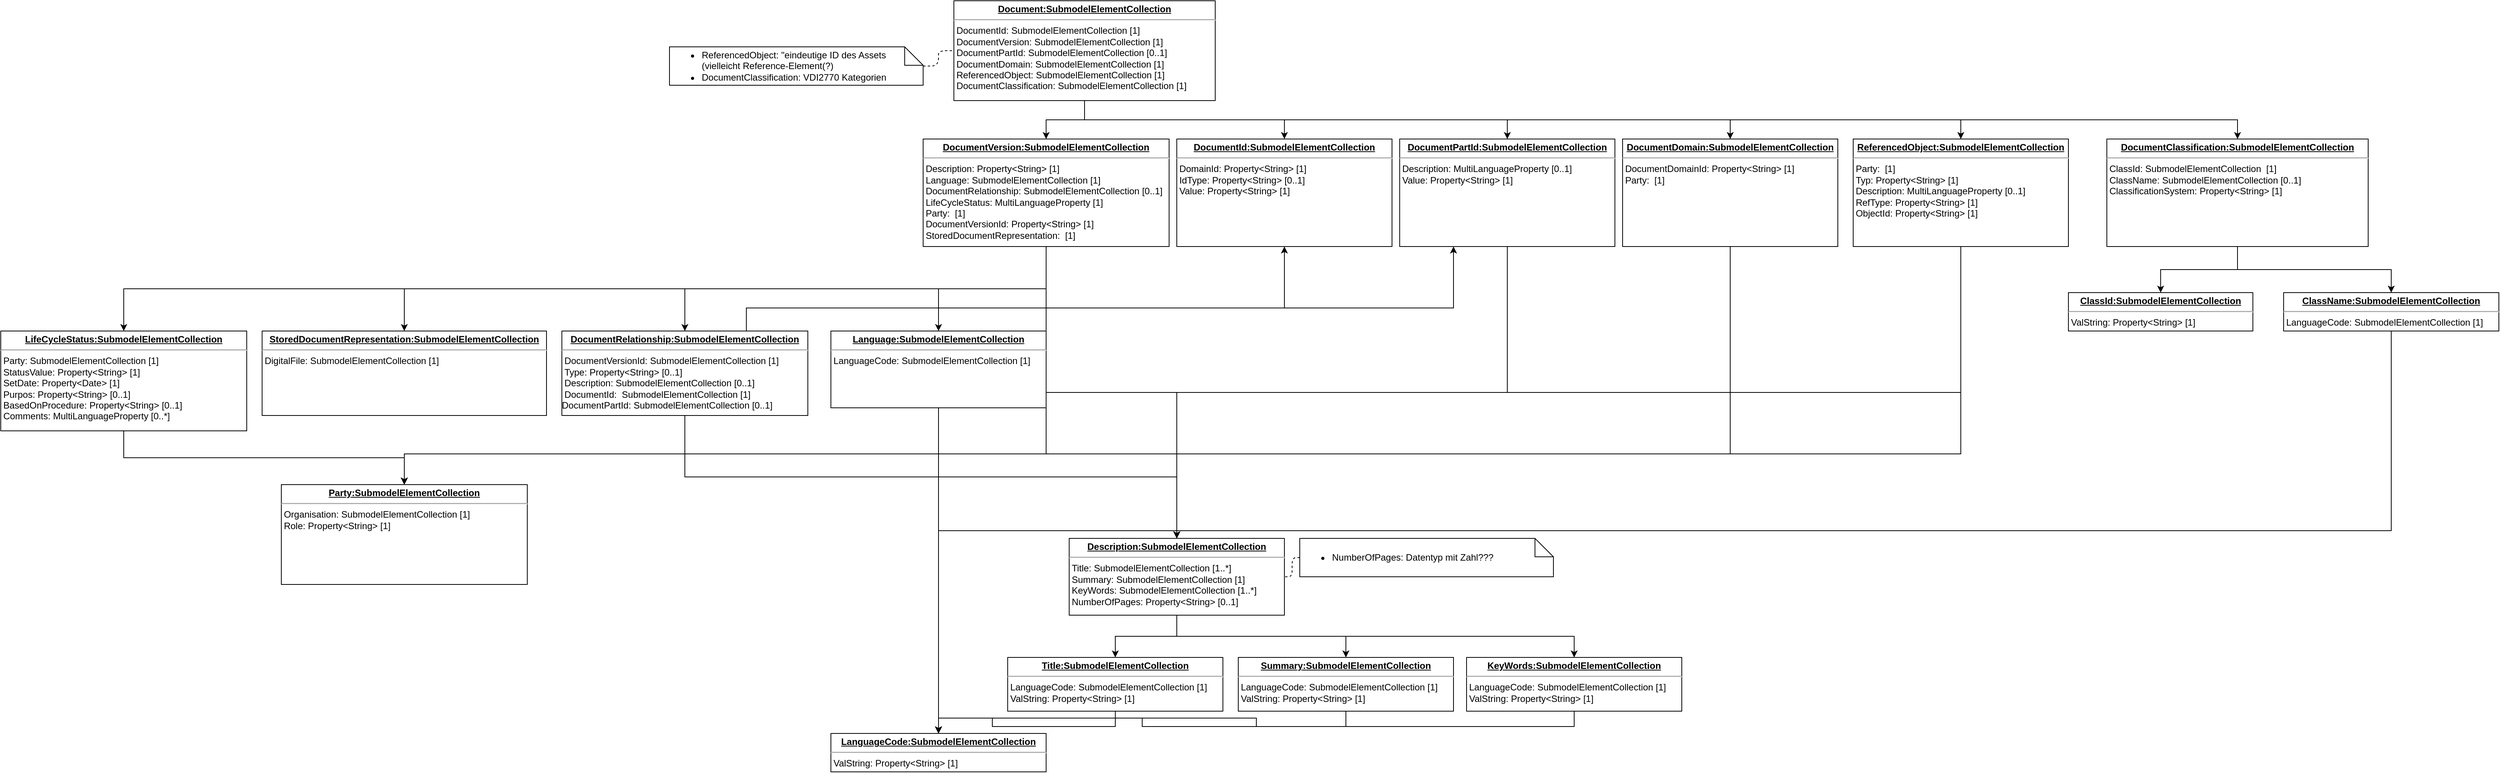 <mxfile version="14.1.4" type="github">
  <diagram id="kCBzErJInzSzrVF1jSJz" name="Page-1">
    <mxGraphModel dx="3362" dy="734" grid="1" gridSize="10" guides="1" tooltips="1" connect="1" arrows="1" fold="1" page="1" pageScale="1" pageWidth="827" pageHeight="1169" math="0" shadow="0">
      <root>
        <mxCell id="0" />
        <mxCell id="1" parent="0" />
        <mxCell id="NsP-rhynRIXaqWZqm3Cz-8" value="" style="edgeStyle=orthogonalEdgeStyle;rounded=0;orthogonalLoop=1;jettySize=auto;html=1;" edge="1" parent="1" source="NsP-rhynRIXaqWZqm3Cz-2" target="NsP-rhynRIXaqWZqm3Cz-5">
          <mxGeometry relative="1" as="geometry" />
        </mxCell>
        <mxCell id="NsP-rhynRIXaqWZqm3Cz-10" style="edgeStyle=orthogonalEdgeStyle;rounded=0;orthogonalLoop=1;jettySize=auto;html=1;exitX=0.5;exitY=1;exitDx=0;exitDy=0;entryX=0.5;entryY=0;entryDx=0;entryDy=0;" edge="1" parent="1" source="NsP-rhynRIXaqWZqm3Cz-2" target="NsP-rhynRIXaqWZqm3Cz-9">
          <mxGeometry relative="1" as="geometry" />
        </mxCell>
        <mxCell id="NsP-rhynRIXaqWZqm3Cz-12" style="edgeStyle=orthogonalEdgeStyle;rounded=0;orthogonalLoop=1;jettySize=auto;html=1;exitX=0.5;exitY=1;exitDx=0;exitDy=0;entryX=0.5;entryY=0;entryDx=0;entryDy=0;" edge="1" parent="1" source="NsP-rhynRIXaqWZqm3Cz-2" target="NsP-rhynRIXaqWZqm3Cz-11">
          <mxGeometry relative="1" as="geometry" />
        </mxCell>
        <mxCell id="NsP-rhynRIXaqWZqm3Cz-14" style="edgeStyle=orthogonalEdgeStyle;rounded=0;orthogonalLoop=1;jettySize=auto;html=1;exitX=0.5;exitY=1;exitDx=0;exitDy=0;" edge="1" parent="1" source="NsP-rhynRIXaqWZqm3Cz-2" target="NsP-rhynRIXaqWZqm3Cz-13">
          <mxGeometry relative="1" as="geometry" />
        </mxCell>
        <mxCell id="NsP-rhynRIXaqWZqm3Cz-16" style="edgeStyle=orthogonalEdgeStyle;rounded=0;orthogonalLoop=1;jettySize=auto;html=1;exitX=0.5;exitY=1;exitDx=0;exitDy=0;" edge="1" parent="1" source="NsP-rhynRIXaqWZqm3Cz-2" target="NsP-rhynRIXaqWZqm3Cz-15">
          <mxGeometry relative="1" as="geometry" />
        </mxCell>
        <mxCell id="NsP-rhynRIXaqWZqm3Cz-18" style="edgeStyle=orthogonalEdgeStyle;rounded=0;orthogonalLoop=1;jettySize=auto;html=1;exitX=0.5;exitY=1;exitDx=0;exitDy=0;" edge="1" parent="1" source="NsP-rhynRIXaqWZqm3Cz-2" target="NsP-rhynRIXaqWZqm3Cz-17">
          <mxGeometry relative="1" as="geometry" />
        </mxCell>
        <mxCell id="NsP-rhynRIXaqWZqm3Cz-2" value="&lt;p style=&quot;margin: 0px ; margin-top: 4px ; text-align: center ; text-decoration: underline&quot;&gt;&lt;b&gt;Document:SubmodelElementCollection&lt;/b&gt;&lt;/p&gt;&lt;hr&gt;&lt;div&gt;&amp;nbsp;DocumentId: SubmodelElementCollection [1]&lt;/div&gt;&lt;div&gt;&amp;nbsp;DocumentVersion: SubmodelElementCollection [1]&lt;/div&gt;&lt;div&gt;&amp;nbsp;DocumentPartId: SubmodelElementCollection [0..1]&lt;/div&gt;&lt;div&gt;&amp;nbsp;DocumentDomain: SubmodelElementCollection [1]&lt;/div&gt;&lt;div&gt;&amp;nbsp;ReferencedObject: SubmodelElementCollection [1]&lt;/div&gt;&lt;div&gt;&amp;nbsp;DocumentClassification: SubmodelElementCollection [1]&lt;br&gt;&lt;/div&gt;" style="verticalAlign=top;align=left;overflow=fill;fontSize=12;fontFamily=Helvetica;html=1;" vertex="1" parent="1">
          <mxGeometry x="160" y="290" width="340" height="130" as="geometry" />
        </mxCell>
        <mxCell id="NsP-rhynRIXaqWZqm3Cz-3" value="&lt;div align=&quot;left&quot;&gt;&lt;ul&gt;&lt;li&gt;ReferencedObject: &quot;eindeutige ID des Assets (vielleicht Reference-Element(?)&lt;/li&gt;&lt;li&gt;DocumentClassification: VDI2770 Kategorien&lt;br&gt;&lt;/li&gt;&lt;/ul&gt;&lt;/div&gt;" style="shape=note;size=24;whiteSpace=wrap;html=1;align=left;" vertex="1" parent="1">
          <mxGeometry x="-210" y="350" width="330" height="50" as="geometry" />
        </mxCell>
        <mxCell id="NsP-rhynRIXaqWZqm3Cz-4" value="" style="endArrow=none;dashed=1;html=1;edgeStyle=orthogonalEdgeStyle;" edge="1" parent="1" source="NsP-rhynRIXaqWZqm3Cz-3" target="NsP-rhynRIXaqWZqm3Cz-2">
          <mxGeometry width="50" height="50" relative="1" as="geometry">
            <mxPoint x="920" y="470" as="sourcePoint" />
            <mxPoint x="920" y="452.5" as="targetPoint" />
          </mxGeometry>
        </mxCell>
        <mxCell id="NsP-rhynRIXaqWZqm3Cz-28" style="edgeStyle=orthogonalEdgeStyle;rounded=0;orthogonalLoop=1;jettySize=auto;html=1;exitX=0.5;exitY=1;exitDx=0;exitDy=0;" edge="1" parent="1" source="NsP-rhynRIXaqWZqm3Cz-5" target="NsP-rhynRIXaqWZqm3Cz-24">
          <mxGeometry relative="1" as="geometry" />
        </mxCell>
        <mxCell id="NsP-rhynRIXaqWZqm3Cz-39" style="edgeStyle=orthogonalEdgeStyle;rounded=0;orthogonalLoop=1;jettySize=auto;html=1;exitX=0.5;exitY=1;exitDx=0;exitDy=0;" edge="1" parent="1" source="NsP-rhynRIXaqWZqm3Cz-5" target="NsP-rhynRIXaqWZqm3Cz-37">
          <mxGeometry relative="1" as="geometry" />
        </mxCell>
        <mxCell id="NsP-rhynRIXaqWZqm3Cz-48" style="edgeStyle=orthogonalEdgeStyle;rounded=0;orthogonalLoop=1;jettySize=auto;html=1;exitX=0.5;exitY=1;exitDx=0;exitDy=0;" edge="1" parent="1" source="NsP-rhynRIXaqWZqm3Cz-5" target="NsP-rhynRIXaqWZqm3Cz-47">
          <mxGeometry relative="1" as="geometry" />
        </mxCell>
        <mxCell id="NsP-rhynRIXaqWZqm3Cz-53" style="edgeStyle=orthogonalEdgeStyle;rounded=0;orthogonalLoop=1;jettySize=auto;html=1;exitX=0.5;exitY=1;exitDx=0;exitDy=0;entryX=0.5;entryY=0;entryDx=0;entryDy=0;" edge="1" parent="1" source="NsP-rhynRIXaqWZqm3Cz-5" target="NsP-rhynRIXaqWZqm3Cz-52">
          <mxGeometry relative="1" as="geometry" />
        </mxCell>
        <mxCell id="NsP-rhynRIXaqWZqm3Cz-55" style="edgeStyle=orthogonalEdgeStyle;rounded=0;orthogonalLoop=1;jettySize=auto;html=1;exitX=0.5;exitY=1;exitDx=0;exitDy=0;" edge="1" parent="1" source="NsP-rhynRIXaqWZqm3Cz-5" target="NsP-rhynRIXaqWZqm3Cz-54">
          <mxGeometry relative="1" as="geometry" />
        </mxCell>
        <mxCell id="NsP-rhynRIXaqWZqm3Cz-58" style="edgeStyle=orthogonalEdgeStyle;rounded=0;orthogonalLoop=1;jettySize=auto;html=1;exitX=0.5;exitY=1;exitDx=0;exitDy=0;" edge="1" parent="1" source="NsP-rhynRIXaqWZqm3Cz-5" target="NsP-rhynRIXaqWZqm3Cz-56">
          <mxGeometry relative="1" as="geometry">
            <Array as="points">
              <mxPoint x="280" y="880" />
              <mxPoint x="-555" y="880" />
            </Array>
          </mxGeometry>
        </mxCell>
        <mxCell id="NsP-rhynRIXaqWZqm3Cz-5" value="&lt;p style=&quot;margin: 0px ; margin-top: 4px ; text-align: center ; text-decoration: underline&quot;&gt;&lt;b&gt;DocumentVersion:SubmodelElementCollection&lt;/b&gt;&lt;/p&gt;&lt;hr&gt;&lt;div&gt;&amp;nbsp;Description: Property&amp;lt;String&amp;gt; [1]&lt;br&gt;&lt;/div&gt;&lt;div&gt;&amp;nbsp;Language: SubmodelElementCollection [1]&lt;br&gt;&lt;/div&gt;&lt;div&gt;&amp;nbsp;DocumentRelationship: SubmodelElementCollection [0..1]&lt;/div&gt;&lt;div&gt;&amp;nbsp;LifeCycleStatus: MultiLanguageProperty [1]&lt;/div&gt;&lt;div&gt;&amp;nbsp;Party:&amp;nbsp; [1]&lt;/div&gt;&lt;div&gt;&amp;nbsp;DocumentVersionId: Property&amp;lt;String&amp;gt; [1]&lt;/div&gt;&lt;div&gt;&amp;nbsp;StoredDocumentRepresentation:&amp;nbsp; [1]&lt;/div&gt;&lt;div&gt;&amp;nbsp;&lt;br&gt;&lt;/div&gt;" style="verticalAlign=top;align=left;overflow=fill;fontSize=12;fontFamily=Helvetica;html=1;" vertex="1" parent="1">
          <mxGeometry x="120" y="470" width="320" height="140" as="geometry" />
        </mxCell>
        <mxCell id="NsP-rhynRIXaqWZqm3Cz-9" value="&lt;p style=&quot;margin: 0px ; margin-top: 4px ; text-align: center ; text-decoration: underline&quot;&gt;&lt;b&gt;DocumentId:SubmodelElementCollection&lt;/b&gt;&lt;/p&gt;&lt;hr&gt;&lt;div&gt;&amp;nbsp;DomainId: Property&amp;lt;String&amp;gt; [1]&lt;/div&gt;&lt;div&gt;&amp;nbsp;IdType: Property&amp;lt;String&amp;gt; [0..1]&lt;/div&gt;&lt;div&gt;&amp;nbsp;Value: Property&amp;lt;String&amp;gt; [1]&lt;/div&gt;&lt;div&gt;&amp;nbsp;&lt;br&gt;&lt;/div&gt;" style="verticalAlign=top;align=left;overflow=fill;fontSize=12;fontFamily=Helvetica;html=1;" vertex="1" parent="1">
          <mxGeometry x="450" y="470" width="280" height="140" as="geometry" />
        </mxCell>
        <mxCell id="NsP-rhynRIXaqWZqm3Cz-29" style="edgeStyle=orthogonalEdgeStyle;rounded=0;orthogonalLoop=1;jettySize=auto;html=1;exitX=0.5;exitY=1;exitDx=0;exitDy=0;" edge="1" parent="1" source="NsP-rhynRIXaqWZqm3Cz-11" target="NsP-rhynRIXaqWZqm3Cz-24">
          <mxGeometry relative="1" as="geometry" />
        </mxCell>
        <mxCell id="NsP-rhynRIXaqWZqm3Cz-11" value="&lt;p style=&quot;margin: 0px ; margin-top: 4px ; text-align: center ; text-decoration: underline&quot;&gt;&lt;b&gt;DocumentPartId:SubmodelElementCollection&lt;/b&gt;&lt;/p&gt;&lt;hr&gt;&lt;div&gt;&amp;nbsp;Description: MultiLanguageProperty [0..1]&lt;/div&gt;&lt;div&gt;&amp;nbsp;Value: Property&amp;lt;String&amp;gt; [1]&lt;br&gt;&lt;/div&gt;" style="verticalAlign=top;align=left;overflow=fill;fontSize=12;fontFamily=Helvetica;html=1;" vertex="1" parent="1">
          <mxGeometry x="740" y="470" width="280" height="140" as="geometry" />
        </mxCell>
        <mxCell id="NsP-rhynRIXaqWZqm3Cz-59" style="edgeStyle=orthogonalEdgeStyle;rounded=0;orthogonalLoop=1;jettySize=auto;html=1;exitX=0.5;exitY=1;exitDx=0;exitDy=0;" edge="1" parent="1" source="NsP-rhynRIXaqWZqm3Cz-13" target="NsP-rhynRIXaqWZqm3Cz-56">
          <mxGeometry relative="1" as="geometry">
            <Array as="points">
              <mxPoint x="1170" y="880" />
              <mxPoint x="-555" y="880" />
            </Array>
          </mxGeometry>
        </mxCell>
        <mxCell id="NsP-rhynRIXaqWZqm3Cz-13" value="&lt;p style=&quot;margin: 0px ; margin-top: 4px ; text-align: center ; text-decoration: underline&quot;&gt;&lt;b&gt;DocumentDomain:SubmodelElementCollection&lt;/b&gt;&lt;/p&gt;&lt;hr&gt;&lt;div&gt;&amp;nbsp;DocumentDomainId: Property&amp;lt;String&amp;gt; [1]&lt;/div&gt;&lt;div&gt;&amp;nbsp;Party:&amp;nbsp; [1]&lt;br&gt;&lt;/div&gt;" style="verticalAlign=top;align=left;overflow=fill;fontSize=12;fontFamily=Helvetica;html=1;" vertex="1" parent="1">
          <mxGeometry x="1030" y="470" width="280" height="140" as="geometry" />
        </mxCell>
        <mxCell id="NsP-rhynRIXaqWZqm3Cz-30" style="edgeStyle=orthogonalEdgeStyle;rounded=0;orthogonalLoop=1;jettySize=auto;html=1;exitX=0.5;exitY=1;exitDx=0;exitDy=0;" edge="1" parent="1" source="NsP-rhynRIXaqWZqm3Cz-15" target="NsP-rhynRIXaqWZqm3Cz-24">
          <mxGeometry relative="1" as="geometry" />
        </mxCell>
        <mxCell id="NsP-rhynRIXaqWZqm3Cz-60" style="edgeStyle=orthogonalEdgeStyle;rounded=0;orthogonalLoop=1;jettySize=auto;html=1;exitX=0.5;exitY=1;exitDx=0;exitDy=0;" edge="1" parent="1" source="NsP-rhynRIXaqWZqm3Cz-15" target="NsP-rhynRIXaqWZqm3Cz-56">
          <mxGeometry relative="1" as="geometry">
            <Array as="points">
              <mxPoint x="1470" y="880" />
              <mxPoint x="-555" y="880" />
            </Array>
          </mxGeometry>
        </mxCell>
        <mxCell id="NsP-rhynRIXaqWZqm3Cz-15" value="&lt;p style=&quot;margin: 0px ; margin-top: 4px ; text-align: center ; text-decoration: underline&quot;&gt;&lt;b&gt;ReferencedObject:SubmodelElementCollection&lt;/b&gt;&lt;/p&gt;&lt;hr&gt;&lt;div&gt;&amp;nbsp;Party:&amp;nbsp; [1]&lt;/div&gt;&lt;div&gt;&amp;nbsp;Typ: Property&amp;lt;String&amp;gt; [1]&lt;/div&gt;&lt;div&gt;&amp;nbsp;Description: MultiLanguageProperty [0..1]&lt;/div&gt;&lt;div&gt;&amp;nbsp;RefType: Property&amp;lt;String&amp;gt; [1]&lt;/div&gt;&lt;div&gt;&amp;nbsp;ObjectId: Property&amp;lt;String&amp;gt; [1]&lt;/div&gt;&lt;div&gt;&lt;br&gt;&lt;/div&gt;" style="verticalAlign=top;align=left;overflow=fill;fontSize=12;fontFamily=Helvetica;html=1;" vertex="1" parent="1">
          <mxGeometry x="1330" y="470" width="280" height="140" as="geometry" />
        </mxCell>
        <mxCell id="NsP-rhynRIXaqWZqm3Cz-22" style="edgeStyle=orthogonalEdgeStyle;rounded=0;orthogonalLoop=1;jettySize=auto;html=1;exitX=0.5;exitY=1;exitDx=0;exitDy=0;" edge="1" parent="1" source="NsP-rhynRIXaqWZqm3Cz-17" target="NsP-rhynRIXaqWZqm3Cz-19">
          <mxGeometry relative="1" as="geometry" />
        </mxCell>
        <mxCell id="NsP-rhynRIXaqWZqm3Cz-23" style="edgeStyle=orthogonalEdgeStyle;rounded=0;orthogonalLoop=1;jettySize=auto;html=1;exitX=0.5;exitY=1;exitDx=0;exitDy=0;" edge="1" parent="1" source="NsP-rhynRIXaqWZqm3Cz-17" target="NsP-rhynRIXaqWZqm3Cz-20">
          <mxGeometry relative="1" as="geometry" />
        </mxCell>
        <mxCell id="NsP-rhynRIXaqWZqm3Cz-17" value="&lt;p style=&quot;margin: 0px ; margin-top: 4px ; text-align: center ; text-decoration: underline&quot;&gt;&lt;b&gt;DocumentClassification:SubmodelElementCollection&lt;/b&gt;&lt;/p&gt;&lt;hr&gt;&lt;div&gt;&amp;nbsp;ClassId: SubmodelElementCollection&amp;nbsp; [1]&lt;/div&gt;&lt;div&gt;&amp;nbsp;ClassName: SubmodelElementCollection [0..1]&lt;/div&gt;&lt;div&gt;&amp;nbsp;ClassificationSystem: Property&amp;lt;String&amp;gt; [1]&lt;br&gt;&lt;/div&gt;&lt;div&gt;&lt;br&gt;&lt;/div&gt;" style="verticalAlign=top;align=left;overflow=fill;fontSize=12;fontFamily=Helvetica;html=1;" vertex="1" parent="1">
          <mxGeometry x="1660" y="470" width="340" height="140" as="geometry" />
        </mxCell>
        <mxCell id="NsP-rhynRIXaqWZqm3Cz-19" value="&lt;p style=&quot;margin: 0px ; margin-top: 4px ; text-align: center ; text-decoration: underline&quot;&gt;&lt;b&gt;ClassId:SubmodelElementCollection&lt;/b&gt;&lt;/p&gt;&lt;hr&gt;&lt;div&gt;&amp;nbsp;ValString: Property&amp;lt;String&amp;gt; [1]&lt;/div&gt;&lt;div&gt;&lt;br&gt;&lt;/div&gt;" style="verticalAlign=top;align=left;overflow=fill;fontSize=12;fontFamily=Helvetica;html=1;" vertex="1" parent="1">
          <mxGeometry x="1610" y="670" width="240" height="50" as="geometry" />
        </mxCell>
        <mxCell id="NsP-rhynRIXaqWZqm3Cz-43" style="edgeStyle=orthogonalEdgeStyle;rounded=0;orthogonalLoop=1;jettySize=auto;html=1;exitX=0.5;exitY=1;exitDx=0;exitDy=0;entryX=0.5;entryY=0;entryDx=0;entryDy=0;" edge="1" parent="1" source="NsP-rhynRIXaqWZqm3Cz-20" target="NsP-rhynRIXaqWZqm3Cz-40">
          <mxGeometry relative="1" as="geometry">
            <Array as="points">
              <mxPoint x="2030" y="980" />
              <mxPoint x="140" y="980" />
            </Array>
          </mxGeometry>
        </mxCell>
        <mxCell id="NsP-rhynRIXaqWZqm3Cz-20" value="&lt;p style=&quot;margin: 0px ; margin-top: 4px ; text-align: center ; text-decoration: underline&quot;&gt;&lt;b&gt;ClassName:SubmodelElementCollection&lt;/b&gt;&lt;/p&gt;&lt;hr&gt;&lt;div&gt;&amp;nbsp;LanguageCode: SubmodelElementCollection [1]&lt;/div&gt;&lt;div&gt;&lt;br&gt;&lt;/div&gt;" style="verticalAlign=top;align=left;overflow=fill;fontSize=12;fontFamily=Helvetica;html=1;" vertex="1" parent="1">
          <mxGeometry x="1890" y="670" width="280" height="50" as="geometry" />
        </mxCell>
        <mxCell id="NsP-rhynRIXaqWZqm3Cz-32" style="edgeStyle=orthogonalEdgeStyle;rounded=0;orthogonalLoop=1;jettySize=auto;html=1;exitX=0.5;exitY=1;exitDx=0;exitDy=0;" edge="1" parent="1" source="NsP-rhynRIXaqWZqm3Cz-24" target="NsP-rhynRIXaqWZqm3Cz-31">
          <mxGeometry relative="1" as="geometry" />
        </mxCell>
        <mxCell id="NsP-rhynRIXaqWZqm3Cz-34" style="edgeStyle=orthogonalEdgeStyle;rounded=0;orthogonalLoop=1;jettySize=auto;html=1;exitX=0.5;exitY=1;exitDx=0;exitDy=0;" edge="1" parent="1" source="NsP-rhynRIXaqWZqm3Cz-24" target="NsP-rhynRIXaqWZqm3Cz-33">
          <mxGeometry relative="1" as="geometry" />
        </mxCell>
        <mxCell id="NsP-rhynRIXaqWZqm3Cz-36" style="edgeStyle=orthogonalEdgeStyle;rounded=0;orthogonalLoop=1;jettySize=auto;html=1;exitX=0.5;exitY=1;exitDx=0;exitDy=0;" edge="1" parent="1" source="NsP-rhynRIXaqWZqm3Cz-24" target="NsP-rhynRIXaqWZqm3Cz-35">
          <mxGeometry relative="1" as="geometry" />
        </mxCell>
        <mxCell id="NsP-rhynRIXaqWZqm3Cz-24" value="&lt;p style=&quot;margin: 0px ; margin-top: 4px ; text-align: center ; text-decoration: underline&quot;&gt;&lt;b&gt;Description:SubmodelElementCollection&lt;/b&gt;&lt;/p&gt;&lt;hr&gt;&lt;div&gt;&amp;nbsp;Title: SubmodelElementCollection [1..*]&lt;/div&gt;&lt;div&gt;&amp;nbsp;Summary: SubmodelElementCollection [1]&lt;/div&gt;&lt;div&gt;&amp;nbsp;KeyWords: SubmodelElementCollection [1..*]&lt;/div&gt;&lt;div&gt;&amp;nbsp;NumberOfPages: Property&amp;lt;String&amp;gt; [0..1]&lt;br&gt;&lt;/div&gt;&lt;div&gt;&amp;nbsp;&lt;br&gt;&lt;/div&gt;" style="verticalAlign=top;align=left;overflow=fill;fontSize=12;fontFamily=Helvetica;html=1;" vertex="1" parent="1">
          <mxGeometry x="310" y="990" width="280" height="100" as="geometry" />
        </mxCell>
        <mxCell id="NsP-rhynRIXaqWZqm3Cz-25" value="&lt;div align=&quot;left&quot;&gt;&lt;ul&gt;&lt;li&gt;NumberOfPages: Datentyp mit Zahl???&lt;br&gt;&lt;/li&gt;&lt;/ul&gt;&lt;/div&gt;" style="shape=note;size=24;whiteSpace=wrap;html=1;align=left;" vertex="1" parent="1">
          <mxGeometry x="610" y="990" width="330" height="50" as="geometry" />
        </mxCell>
        <mxCell id="NsP-rhynRIXaqWZqm3Cz-27" value="" style="endArrow=none;dashed=1;html=1;edgeStyle=orthogonalEdgeStyle;" edge="1" parent="1" source="NsP-rhynRIXaqWZqm3Cz-25" target="NsP-rhynRIXaqWZqm3Cz-24">
          <mxGeometry width="50" height="50" relative="1" as="geometry">
            <mxPoint x="120" y="659.941" as="sourcePoint" />
            <mxPoint x="170" y="675.0" as="targetPoint" />
          </mxGeometry>
        </mxCell>
        <mxCell id="NsP-rhynRIXaqWZqm3Cz-42" style="edgeStyle=orthogonalEdgeStyle;rounded=0;orthogonalLoop=1;jettySize=auto;html=1;exitX=0.5;exitY=1;exitDx=0;exitDy=0;" edge="1" parent="1" source="NsP-rhynRIXaqWZqm3Cz-31" target="NsP-rhynRIXaqWZqm3Cz-40">
          <mxGeometry relative="1" as="geometry" />
        </mxCell>
        <mxCell id="NsP-rhynRIXaqWZqm3Cz-31" value="&lt;p style=&quot;margin: 0px ; margin-top: 4px ; text-align: center ; text-decoration: underline&quot;&gt;&lt;b&gt;Title:SubmodelElementCollection&lt;/b&gt;&lt;/p&gt;&lt;hr&gt;&lt;div&gt;&amp;nbsp;LanguageCode: SubmodelElementCollection [1]&lt;/div&gt;&lt;div&gt;&amp;nbsp;ValString: Property&amp;lt;String&amp;gt; [1]&lt;br&gt;&lt;/div&gt;&lt;div&gt;&amp;nbsp;&lt;br&gt;&lt;/div&gt;" style="verticalAlign=top;align=left;overflow=fill;fontSize=12;fontFamily=Helvetica;html=1;" vertex="1" parent="1">
          <mxGeometry x="230" y="1145" width="280" height="70" as="geometry" />
        </mxCell>
        <mxCell id="NsP-rhynRIXaqWZqm3Cz-45" style="edgeStyle=orthogonalEdgeStyle;rounded=0;orthogonalLoop=1;jettySize=auto;html=1;exitX=0.5;exitY=1;exitDx=0;exitDy=0;" edge="1" parent="1" source="NsP-rhynRIXaqWZqm3Cz-33" target="NsP-rhynRIXaqWZqm3Cz-40">
          <mxGeometry relative="1" as="geometry" />
        </mxCell>
        <mxCell id="NsP-rhynRIXaqWZqm3Cz-33" value="&lt;p style=&quot;margin: 0px ; margin-top: 4px ; text-align: center ; text-decoration: underline&quot;&gt;&lt;b&gt;Summary:SubmodelElementCollection&lt;/b&gt;&lt;/p&gt;&lt;hr&gt;&lt;div&gt;&amp;nbsp;LanguageCode: SubmodelElementCollection [1]&lt;/div&gt;&lt;div&gt;&amp;nbsp;ValString: Property&amp;lt;String&amp;gt; [1]&lt;br&gt;&lt;/div&gt;&lt;div&gt;&amp;nbsp;&lt;br&gt;&lt;/div&gt;" style="verticalAlign=top;align=left;overflow=fill;fontSize=12;fontFamily=Helvetica;html=1;" vertex="1" parent="1">
          <mxGeometry x="530" y="1145" width="280" height="70" as="geometry" />
        </mxCell>
        <mxCell id="NsP-rhynRIXaqWZqm3Cz-46" style="edgeStyle=orthogonalEdgeStyle;rounded=0;orthogonalLoop=1;jettySize=auto;html=1;exitX=0.5;exitY=1;exitDx=0;exitDy=0;" edge="1" parent="1" source="NsP-rhynRIXaqWZqm3Cz-35" target="NsP-rhynRIXaqWZqm3Cz-40">
          <mxGeometry relative="1" as="geometry" />
        </mxCell>
        <mxCell id="NsP-rhynRIXaqWZqm3Cz-35" value="&lt;p style=&quot;margin: 0px ; margin-top: 4px ; text-align: center ; text-decoration: underline&quot;&gt;&lt;b&gt;KeyWords:SubmodelElementCollection&lt;/b&gt;&lt;/p&gt;&lt;hr&gt;&lt;div&gt;&amp;nbsp;LanguageCode: SubmodelElementCollection [1]&lt;/div&gt;&lt;div&gt;&amp;nbsp;ValString: Property&amp;lt;String&amp;gt; [1]&lt;br&gt;&lt;/div&gt;&lt;div&gt;&amp;nbsp;&lt;br&gt;&lt;/div&gt;" style="verticalAlign=top;align=left;overflow=fill;fontSize=12;fontFamily=Helvetica;html=1;" vertex="1" parent="1">
          <mxGeometry x="827" y="1145" width="280" height="70" as="geometry" />
        </mxCell>
        <mxCell id="NsP-rhynRIXaqWZqm3Cz-41" style="edgeStyle=orthogonalEdgeStyle;rounded=0;orthogonalLoop=1;jettySize=auto;html=1;exitX=0.5;exitY=1;exitDx=0;exitDy=0;" edge="1" parent="1" source="NsP-rhynRIXaqWZqm3Cz-37" target="NsP-rhynRIXaqWZqm3Cz-40">
          <mxGeometry relative="1" as="geometry" />
        </mxCell>
        <mxCell id="NsP-rhynRIXaqWZqm3Cz-37" value="&lt;p style=&quot;margin: 0px ; margin-top: 4px ; text-align: center ; text-decoration: underline&quot;&gt;&lt;b&gt;Language:SubmodelElementCollection&lt;/b&gt;&lt;/p&gt;&lt;hr&gt;&lt;div&gt;&amp;nbsp;LanguageCode: SubmodelElementCollection [1]&lt;br&gt;&lt;/div&gt;&lt;div&gt;&amp;nbsp;&lt;br&gt;&lt;/div&gt;" style="verticalAlign=top;align=left;overflow=fill;fontSize=12;fontFamily=Helvetica;html=1;" vertex="1" parent="1">
          <mxGeometry y="720" width="280" height="100" as="geometry" />
        </mxCell>
        <mxCell id="NsP-rhynRIXaqWZqm3Cz-40" value="&lt;p style=&quot;margin: 0px ; margin-top: 4px ; text-align: center ; text-decoration: underline&quot;&gt;&lt;b&gt;LanguageCode:SubmodelElementCollection&lt;/b&gt;&lt;/p&gt;&lt;hr&gt;&amp;nbsp;ValString: Property&amp;lt;String&amp;gt; [1]&lt;div&gt;&amp;nbsp;&lt;br&gt;&lt;/div&gt;" style="verticalAlign=top;align=left;overflow=fill;fontSize=12;fontFamily=Helvetica;html=1;" vertex="1" parent="1">
          <mxGeometry y="1244" width="280" height="50" as="geometry" />
        </mxCell>
        <mxCell id="NsP-rhynRIXaqWZqm3Cz-49" style="edgeStyle=orthogonalEdgeStyle;rounded=0;orthogonalLoop=1;jettySize=auto;html=1;exitX=0.5;exitY=1;exitDx=0;exitDy=0;entryX=0.5;entryY=0;entryDx=0;entryDy=0;" edge="1" parent="1" source="NsP-rhynRIXaqWZqm3Cz-47" target="NsP-rhynRIXaqWZqm3Cz-24">
          <mxGeometry relative="1" as="geometry">
            <Array as="points">
              <mxPoint x="-190" y="910" />
              <mxPoint x="450" y="910" />
            </Array>
          </mxGeometry>
        </mxCell>
        <mxCell id="NsP-rhynRIXaqWZqm3Cz-50" style="edgeStyle=orthogonalEdgeStyle;rounded=0;orthogonalLoop=1;jettySize=auto;html=1;exitX=0.75;exitY=0;exitDx=0;exitDy=0;entryX=0.5;entryY=1;entryDx=0;entryDy=0;" edge="1" parent="1" source="NsP-rhynRIXaqWZqm3Cz-47" target="NsP-rhynRIXaqWZqm3Cz-9">
          <mxGeometry relative="1" as="geometry">
            <Array as="points">
              <mxPoint x="-110" y="690" />
              <mxPoint x="590" y="690" />
            </Array>
          </mxGeometry>
        </mxCell>
        <mxCell id="NsP-rhynRIXaqWZqm3Cz-51" style="edgeStyle=orthogonalEdgeStyle;rounded=0;orthogonalLoop=1;jettySize=auto;html=1;exitX=0.75;exitY=0;exitDx=0;exitDy=0;entryX=0.25;entryY=1;entryDx=0;entryDy=0;" edge="1" parent="1" source="NsP-rhynRIXaqWZqm3Cz-47" target="NsP-rhynRIXaqWZqm3Cz-11">
          <mxGeometry relative="1" as="geometry">
            <Array as="points">
              <mxPoint x="-110" y="690" />
              <mxPoint x="810" y="690" />
            </Array>
          </mxGeometry>
        </mxCell>
        <mxCell id="NsP-rhynRIXaqWZqm3Cz-47" value="&lt;p style=&quot;margin: 0px ; margin-top: 4px ; text-align: center ; text-decoration: underline&quot;&gt;&lt;b&gt;DocumentRelationship:SubmodelElementCollection&lt;/b&gt;&lt;/p&gt;&lt;hr&gt;&lt;div&gt;&amp;nbsp;DocumentVersionId: SubmodelElementCollection [1]&lt;/div&gt;&lt;div&gt;&amp;nbsp;Type: Property&amp;lt;String&amp;gt; [0..1]&lt;br&gt;&lt;/div&gt;&lt;div&gt;&amp;nbsp;Description: SubmodelElementCollection [0..1]&lt;br&gt;&lt;/div&gt;&lt;div&gt;&amp;nbsp;DocumentId:&amp;nbsp; SubmodelElementCollection [1]&lt;/div&gt;&lt;div&gt;DocumentPartId: SubmodelElementCollection [0..1]&lt;/div&gt;&lt;div&gt;&lt;br&gt;&lt;/div&gt;" style="verticalAlign=top;align=left;overflow=fill;fontSize=12;fontFamily=Helvetica;html=1;" vertex="1" parent="1">
          <mxGeometry x="-350" y="720" width="320" height="110" as="geometry" />
        </mxCell>
        <mxCell id="NsP-rhynRIXaqWZqm3Cz-52" value="&lt;p style=&quot;margin: 0px ; margin-top: 4px ; text-align: center ; text-decoration: underline&quot;&gt;&lt;b&gt;StoredDocumentRepresentation:SubmodelElementCollection&lt;/b&gt;&lt;/p&gt;&lt;hr&gt;&lt;div&gt;&amp;nbsp;DigitalFile: SubmodelElementCollection [1]&lt;br&gt;&lt;/div&gt;" style="verticalAlign=top;align=left;overflow=fill;fontSize=12;fontFamily=Helvetica;html=1;" vertex="1" parent="1">
          <mxGeometry x="-740" y="720" width="370" height="110" as="geometry" />
        </mxCell>
        <mxCell id="NsP-rhynRIXaqWZqm3Cz-57" style="edgeStyle=orthogonalEdgeStyle;rounded=0;orthogonalLoop=1;jettySize=auto;html=1;exitX=0.5;exitY=1;exitDx=0;exitDy=0;" edge="1" parent="1" source="NsP-rhynRIXaqWZqm3Cz-54" target="NsP-rhynRIXaqWZqm3Cz-56">
          <mxGeometry relative="1" as="geometry" />
        </mxCell>
        <mxCell id="NsP-rhynRIXaqWZqm3Cz-54" value="&lt;p style=&quot;margin: 0px ; margin-top: 4px ; text-align: center ; text-decoration: underline&quot;&gt;&lt;b&gt;LifeCycleStatus:SubmodelElementCollection&lt;/b&gt;&lt;/p&gt;&lt;hr&gt;&lt;div&gt;&amp;nbsp;Party: SubmodelElementCollection [1]&lt;/div&gt;&lt;div&gt;&amp;nbsp;StatusValue: Property&amp;lt;String&amp;gt; [1]&lt;/div&gt;&lt;div&gt;&amp;nbsp;SetDate: Property&amp;lt;Date&amp;gt; [1]&lt;/div&gt;&lt;div&gt;&amp;nbsp;Purpos: Property&amp;lt;String&amp;gt; [0..1]&lt;/div&gt;&lt;div&gt;&amp;nbsp;BasedOnProcedure: Property&amp;lt;String&amp;gt; [0..1]&lt;/div&gt;&lt;div&gt;&amp;nbsp;Comments: MultiLanguageProperty [0..*]&lt;/div&gt;" style="verticalAlign=top;align=left;overflow=fill;fontSize=12;fontFamily=Helvetica;html=1;" vertex="1" parent="1">
          <mxGeometry x="-1080" y="720" width="320" height="130" as="geometry" />
        </mxCell>
        <mxCell id="NsP-rhynRIXaqWZqm3Cz-56" value="&lt;p style=&quot;margin: 0px ; margin-top: 4px ; text-align: center ; text-decoration: underline&quot;&gt;&lt;b&gt;Party:SubmodelElementCollection&lt;/b&gt;&lt;/p&gt;&lt;hr&gt;&lt;div&gt;&amp;nbsp;Organisation: SubmodelElementCollection [1]&lt;/div&gt;&lt;div&gt;&amp;nbsp;Role: Property&amp;lt;String&amp;gt; [1]&lt;br&gt;&lt;/div&gt;" style="verticalAlign=top;align=left;overflow=fill;fontSize=12;fontFamily=Helvetica;html=1;" vertex="1" parent="1">
          <mxGeometry x="-715" y="920" width="320" height="130" as="geometry" />
        </mxCell>
      </root>
    </mxGraphModel>
  </diagram>
</mxfile>
